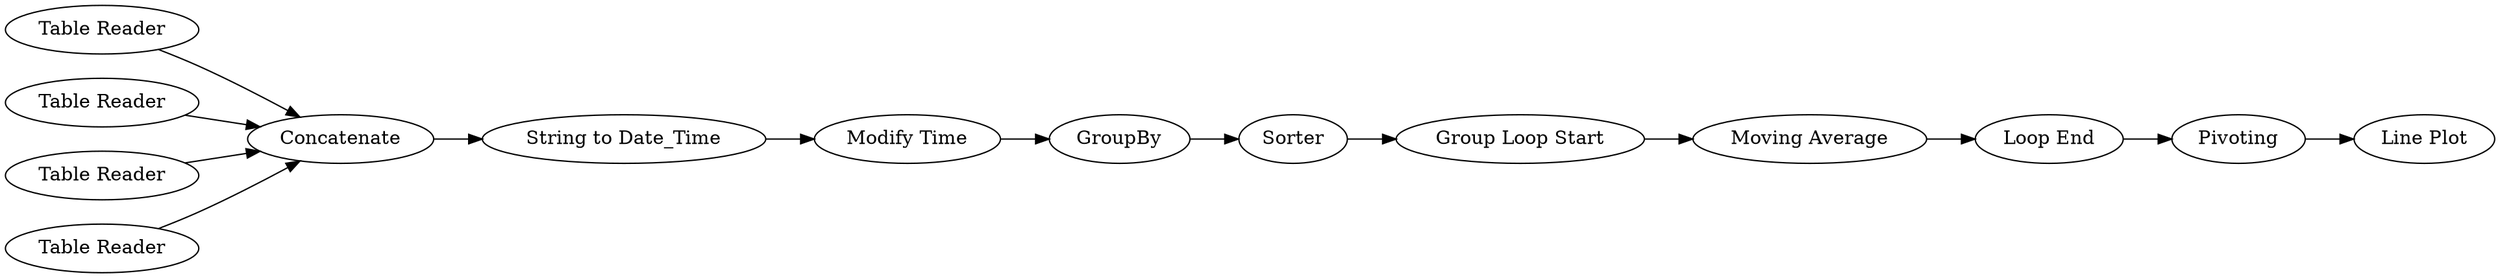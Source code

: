 digraph {
	"-1702239686268305445_15" [label="Group Loop Start"]
	"-1702239686268305445_18" [label=Pivoting]
	"-2060311981117330327_19" [label=Sorter]
	"-2060311981117330327_9" [label="Modify Time"]
	"-1702239686268305445_19" [label="Line Plot"]
	"-2060311981117330327_21" [label="Table Reader"]
	"-2060311981117330327_5" [label="String to Date_Time"]
	"-2060311981117330327_23" [label="Table Reader"]
	"-2060311981117330327_10" [label=GroupBy]
	"-2060311981117330327_14" [label=Concatenate]
	"-2060311981117330327_22" [label="Table Reader"]
	"-2060311981117330327_20" [label="Table Reader"]
	"-1702239686268305445_17" [label="Loop End"]
	"-1702239686268305445_16" [label="Moving Average"]
	"-1702239686268305445_18" -> "-1702239686268305445_19"
	"-2060311981117330327_19" -> "-1702239686268305445_15"
	"-1702239686268305445_16" -> "-1702239686268305445_17"
	"-2060311981117330327_22" -> "-2060311981117330327_14"
	"-2060311981117330327_20" -> "-2060311981117330327_14"
	"-2060311981117330327_10" -> "-2060311981117330327_19"
	"-1702239686268305445_15" -> "-1702239686268305445_16"
	"-2060311981117330327_5" -> "-2060311981117330327_9"
	"-2060311981117330327_21" -> "-2060311981117330327_14"
	"-1702239686268305445_17" -> "-1702239686268305445_18"
	"-2060311981117330327_14" -> "-2060311981117330327_5"
	"-2060311981117330327_23" -> "-2060311981117330327_14"
	"-2060311981117330327_9" -> "-2060311981117330327_10"
	rankdir=LR
}

